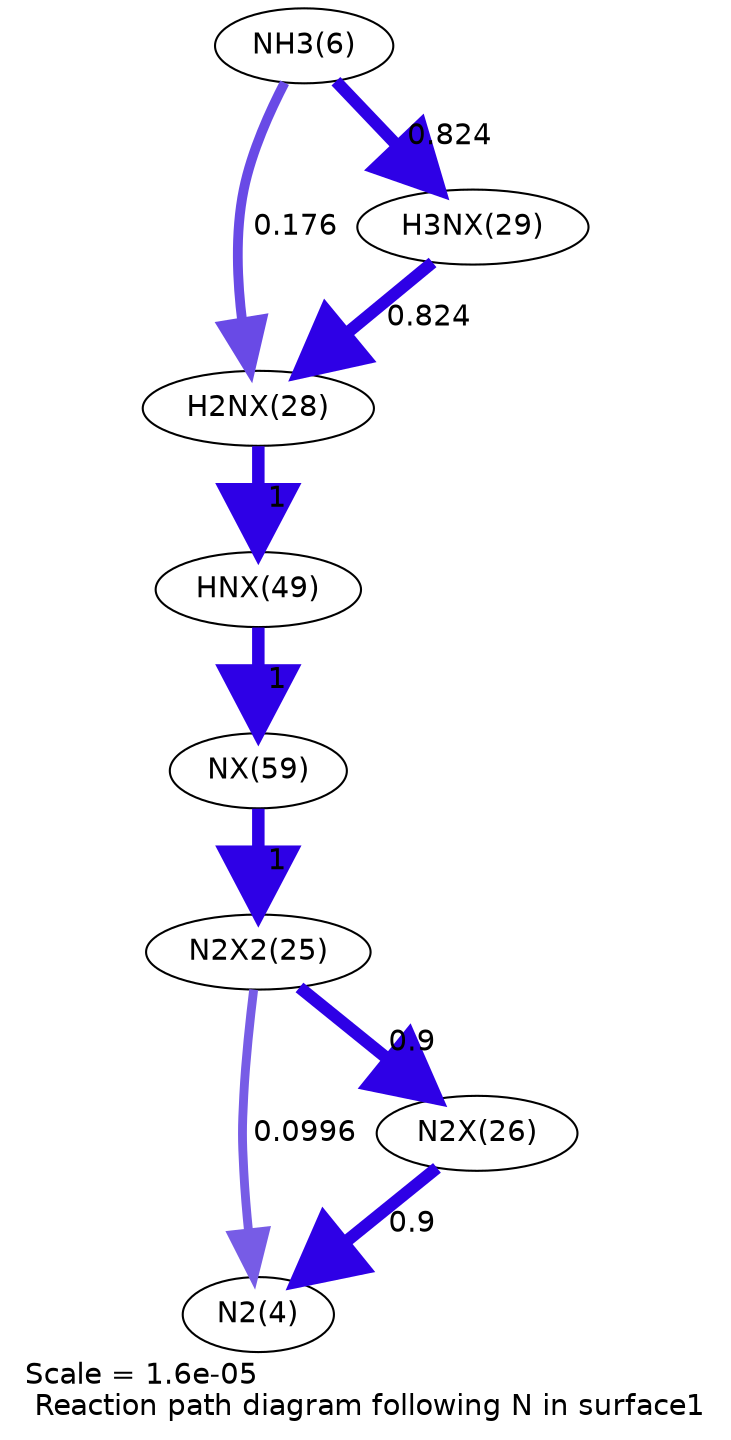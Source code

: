 digraph reaction_paths {
center=1;
s7 -> s19[fontname="Helvetica", penwidth=4.69, arrowsize=2.34, color="0.7, 0.676, 0.9"
, label=" 0.176"];
s7 -> s20[fontname="Helvetica", penwidth=5.85, arrowsize=2.93, color="0.7, 1.32, 0.9"
, label=" 0.824"];
s20 -> s19[fontname="Helvetica", penwidth=5.85, arrowsize=2.93, color="0.7, 1.32, 0.9"
, label=" 0.824"];
s19 -> s22[fontname="Helvetica", penwidth=6, arrowsize=3, color="0.7, 1.5, 0.9"
, label=" 1"];
s22 -> s23[fontname="Helvetica", penwidth=6, arrowsize=3, color="0.7, 1.5, 0.9"
, label=" 1"];
s23 -> s16[fontname="Helvetica", penwidth=6, arrowsize=3, color="0.7, 1.5, 0.9"
, label=" 1"];
s16 -> s5[fontname="Helvetica", penwidth=4.26, arrowsize=2.13, color="0.7, 0.6, 0.9"
, label=" 0.0996"];
s17 -> s5[fontname="Helvetica", penwidth=5.92, arrowsize=2.96, color="0.7, 1.4, 0.9"
, label=" 0.9"];
s16 -> s17[fontname="Helvetica", penwidth=5.92, arrowsize=2.96, color="0.7, 1.4, 0.9"
, label=" 0.9"];
s5 [ fontname="Helvetica", label="N2(4)"];
s7 [ fontname="Helvetica", label="NH3(6)"];
s16 [ fontname="Helvetica", label="N2X2(25)"];
s17 [ fontname="Helvetica", label="N2X(26)"];
s19 [ fontname="Helvetica", label="H2NX(28)"];
s20 [ fontname="Helvetica", label="H3NX(29)"];
s22 [ fontname="Helvetica", label="HNX(49)"];
s23 [ fontname="Helvetica", label="NX(59)"];
 label = "Scale = 1.6e-05\l Reaction path diagram following N in surface1";
 fontname = "Helvetica";
}
